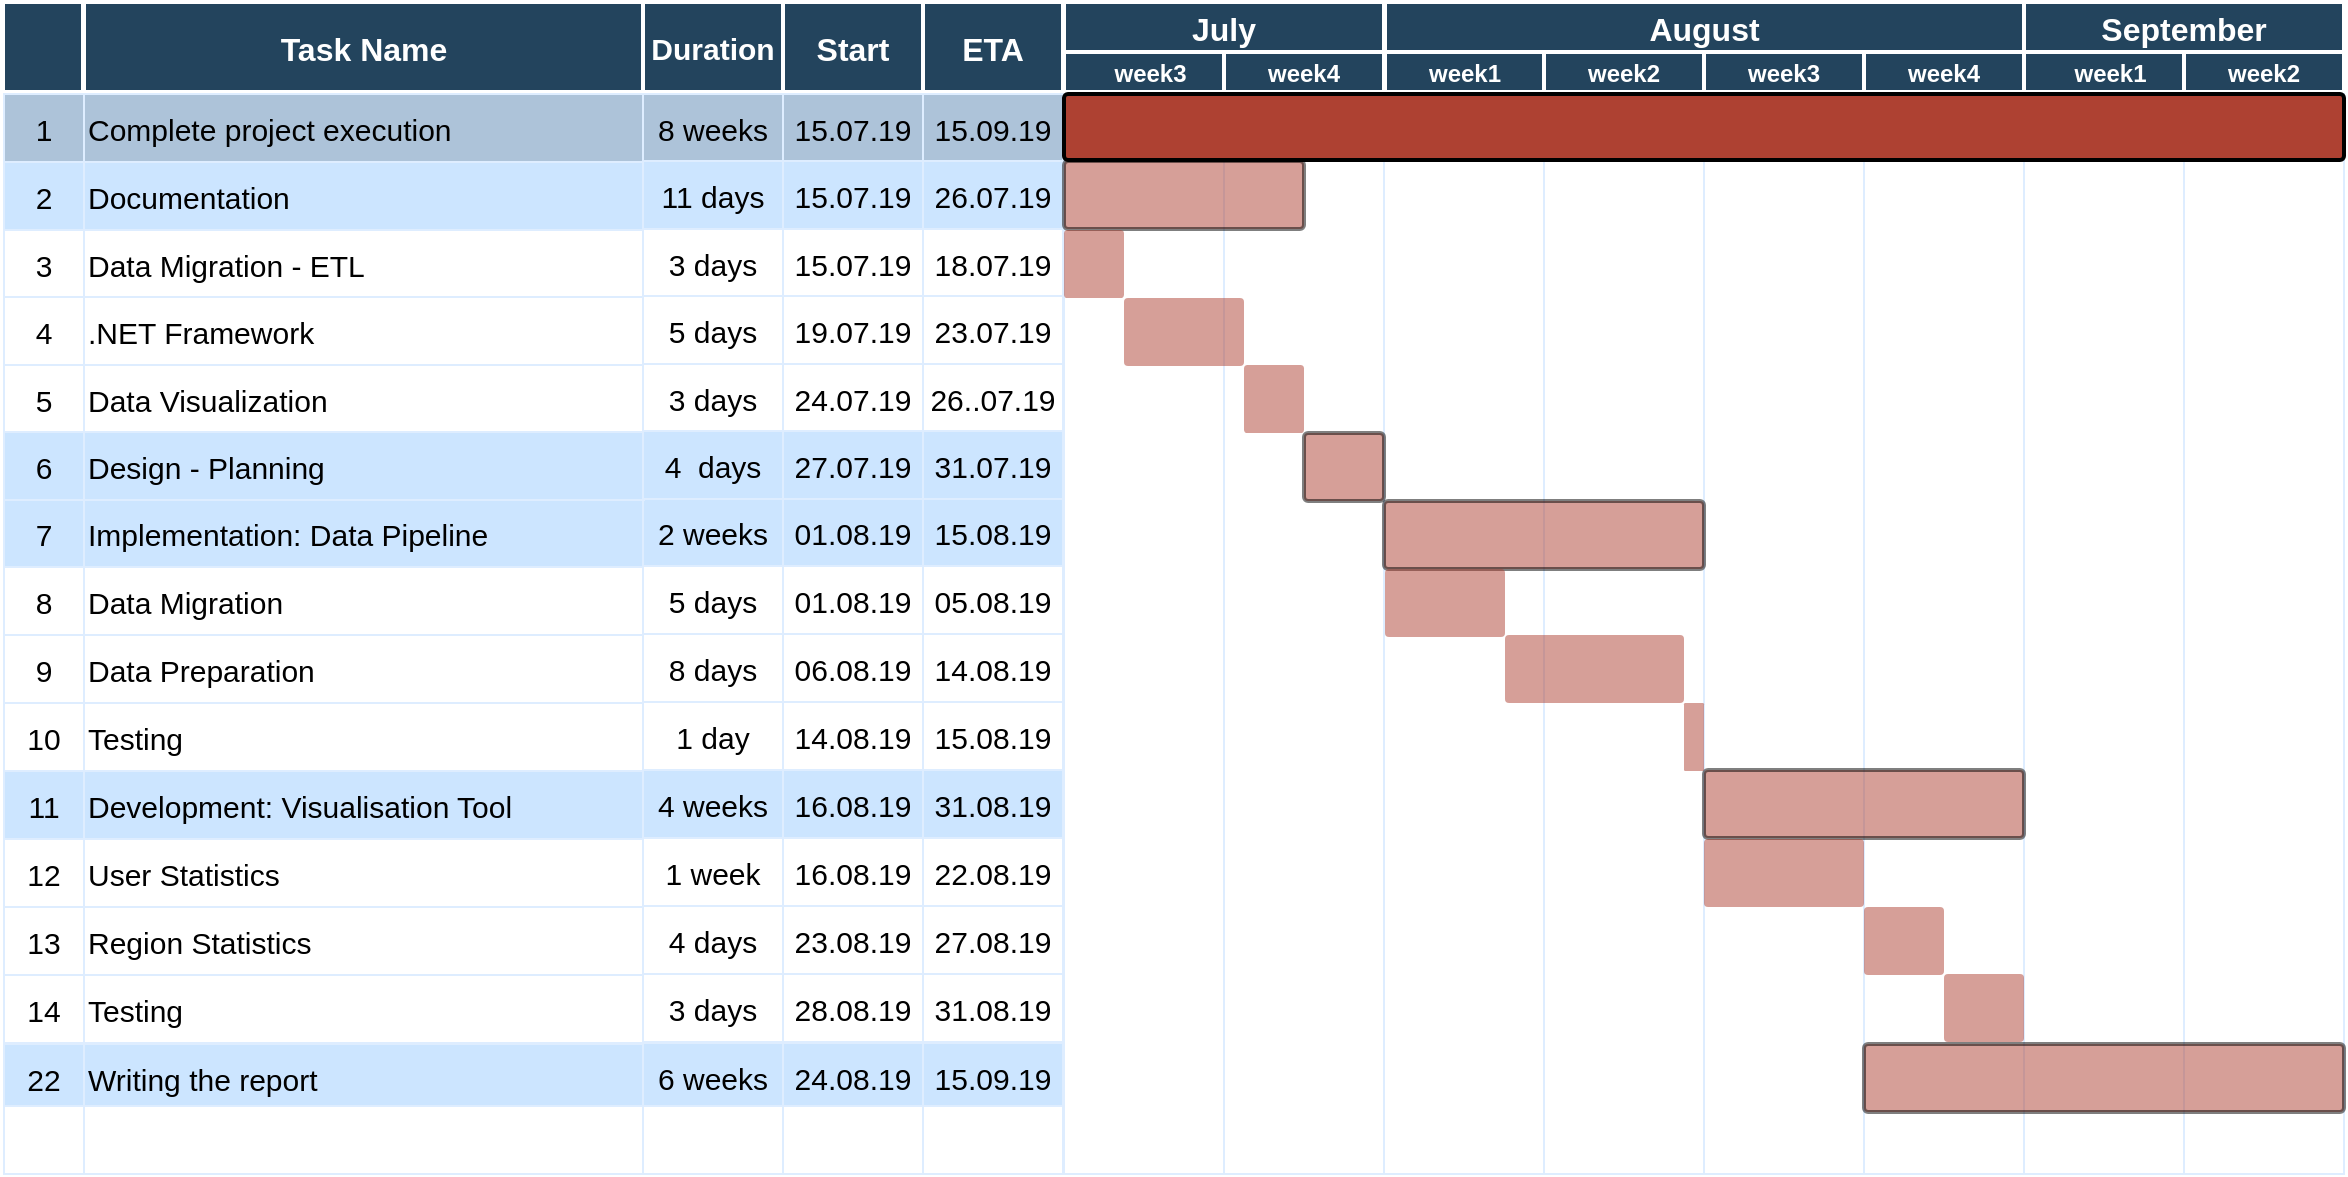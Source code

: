 <mxfile version="14.1.2" type="github">
  <diagram id="drVq_PaLE7wuNM3qGviF" name="Page-1">
    <mxGraphModel dx="1221" dy="645" grid="1" gridSize="10" guides="1" tooltips="1" connect="1" arrows="1" fold="1" page="1" pageScale="1" pageWidth="1100" pageHeight="850" math="0" shadow="0">
      <root>
        <mxCell id="0" />
        <mxCell id="1" parent="0" />
        <mxCell id="we7tyZnIPFZZJsoOy4wh-1" value="July" style="fillColor=#23445D;strokeColor=#FFFFFF;strokeWidth=2;fontColor=#FFFFFF;fontStyle=1;fontSize=16;" vertex="1" parent="1">
          <mxGeometry x="680" y="273" width="160" height="25" as="geometry" />
        </mxCell>
        <mxCell id="we7tyZnIPFZZJsoOy4wh-2" value="week3" style="fillColor=#23445D;strokeColor=#FFFFFF;strokeWidth=2;fontColor=#FFFFFF;fontStyle=1" vertex="1" parent="1">
          <mxGeometry x="680" y="298" width="86.5" height="20" as="geometry" />
        </mxCell>
        <mxCell id="we7tyZnIPFZZJsoOy4wh-3" value="week4" style="fillColor=#23445D;strokeColor=#FFFFFF;strokeWidth=2;fontColor=#FFFFFF;fontStyle=1" vertex="1" parent="1">
          <mxGeometry x="760.0" y="298" width="80" height="20" as="geometry" />
        </mxCell>
        <mxCell id="we7tyZnIPFZZJsoOy4wh-4" value="August" style="fillColor=#23445D;strokeColor=#FFFFFF;strokeWidth=2;fontColor=#FFFFFF;fontStyle=1;fontSize=16;" vertex="1" parent="1">
          <mxGeometry x="840.5" y="273" width="319.5" height="25" as="geometry" />
        </mxCell>
        <mxCell id="we7tyZnIPFZZJsoOy4wh-5" value="week1" style="fillColor=#23445D;strokeColor=#FFFFFF;strokeWidth=2;fontColor=#FFFFFF;fontStyle=1" vertex="1" parent="1">
          <mxGeometry x="840.5" y="298.0" width="80" height="20" as="geometry" />
        </mxCell>
        <mxCell id="we7tyZnIPFZZJsoOy4wh-6" value="week2" style="fillColor=#23445D;strokeColor=#FFFFFF;strokeWidth=2;fontColor=#FFFFFF;fontStyle=1" vertex="1" parent="1">
          <mxGeometry x="920.0" y="298.0" width="80" height="20" as="geometry" />
        </mxCell>
        <mxCell id="we7tyZnIPFZZJsoOy4wh-7" value="week3" style="fillColor=#23445D;strokeColor=#FFFFFF;strokeWidth=2;fontColor=#FFFFFF;fontStyle=1" vertex="1" parent="1">
          <mxGeometry x="1000.0" y="298.0" width="80" height="20" as="geometry" />
        </mxCell>
        <mxCell id="we7tyZnIPFZZJsoOy4wh-8" value="week4" style="fillColor=#23445D;strokeColor=#FFFFFF;strokeWidth=2;fontColor=#FFFFFF;fontStyle=1" vertex="1" parent="1">
          <mxGeometry x="1080" y="298" width="80" height="20" as="geometry" />
        </mxCell>
        <mxCell id="we7tyZnIPFZZJsoOy4wh-36" value="Task Name" style="fillColor=#23445D;strokeColor=#FFFFFF;strokeWidth=2;fontColor=#FFFFFF;fontStyle=1;fontSize=16;" vertex="1" parent="1">
          <mxGeometry x="190" y="273" width="280" height="45" as="geometry" />
        </mxCell>
        <mxCell id="we7tyZnIPFZZJsoOy4wh-37" value="" style="fillColor=#23445D;strokeColor=#FFFFFF;strokeWidth=2;fontColor=#FFFFFF;fontStyle=1" vertex="1" parent="1">
          <mxGeometry x="149.5" y="273" width="40" height="45" as="geometry" />
        </mxCell>
        <mxCell id="we7tyZnIPFZZJsoOy4wh-38" value="Duration" style="fillColor=#23445D;strokeColor=#FFFFFF;strokeWidth=2;fontColor=#FFFFFF;fontStyle=1;fontSize=15;" vertex="1" parent="1">
          <mxGeometry x="469.5" y="273" width="70" height="45" as="geometry" />
        </mxCell>
        <mxCell id="we7tyZnIPFZZJsoOy4wh-39" value="Start" style="fillColor=#23445D;strokeColor=#FFFFFF;strokeWidth=2;fontColor=#FFFFFF;fontStyle=1;fontSize=16;" vertex="1" parent="1">
          <mxGeometry x="539.5" y="273" width="70" height="45" as="geometry" />
        </mxCell>
        <mxCell id="we7tyZnIPFZZJsoOy4wh-40" value="ETA" style="fillColor=#23445D;strokeColor=#FFFFFF;strokeWidth=2;fontColor=#FFFFFF;fontStyle=1;fontSize=16;" vertex="1" parent="1">
          <mxGeometry x="609.5" y="273" width="70" height="45" as="geometry" />
        </mxCell>
        <mxCell id="we7tyZnIPFZZJsoOy4wh-41" value="1" style="strokeColor=#DEEDFF;fillColor=#ADC3D9;fontSize=15;fontFamily=Helvetica;" vertex="1" parent="1">
          <mxGeometry x="150" y="319" width="40" height="34" as="geometry" />
        </mxCell>
        <mxCell id="we7tyZnIPFZZJsoOy4wh-42" value="Complete project execution" style="align=left;strokeColor=#DEEDFF;fillColor=#ADC3D9;fontSize=15;fontFamily=Helvetica;" vertex="1" parent="1">
          <mxGeometry x="190" y="319" width="280" height="34" as="geometry" />
        </mxCell>
        <mxCell id="we7tyZnIPFZZJsoOy4wh-43" value="8 weeks" style="strokeColor=#DEEDFF;fillColor=#ADC3D9;fontSize=15;fontFamily=Helvetica;" vertex="1" parent="1">
          <mxGeometry x="469.5" y="319" width="70" height="34" as="geometry" />
        </mxCell>
        <mxCell id="we7tyZnIPFZZJsoOy4wh-44" value="15.07.19" style="strokeColor=#DEEDFF;fillColor=#ADC3D9;fontSize=15;fontFamily=Helvetica;" vertex="1" parent="1">
          <mxGeometry x="539.5" y="319" width="70" height="34" as="geometry" />
        </mxCell>
        <mxCell id="we7tyZnIPFZZJsoOy4wh-45" value="15.09.19" style="strokeColor=#DEEDFF;fillColor=#ADC3D9;fontSize=15;fontFamily=Helvetica;" vertex="1" parent="1">
          <mxGeometry x="609.5" y="319.0" width="70" height="34" as="geometry" />
        </mxCell>
        <mxCell id="we7tyZnIPFZZJsoOy4wh-46" value="2" style="strokeColor=#DEEDFF;fillColor=#CCE5FF;fontSize=15;fontFamily=Helvetica;" vertex="1" parent="1">
          <mxGeometry x="150.0" y="353" width="40" height="34" as="geometry" />
        </mxCell>
        <mxCell id="we7tyZnIPFZZJsoOy4wh-47" value="Documentation" style="align=left;strokeColor=#DEEDFF;fillColor=#CCE5FF;fontSize=15;fontFamily=Helvetica;" vertex="1" parent="1">
          <mxGeometry x="190.0" y="353" width="280" height="34" as="geometry" />
        </mxCell>
        <mxCell id="we7tyZnIPFZZJsoOy4wh-48" value="11 days" style="strokeColor=#DEEDFF;fillColor=#CCE5FF;fontSize=15;fontFamily=Helvetica;" vertex="1" parent="1">
          <mxGeometry x="469.5" y="352.5" width="70" height="34" as="geometry" />
        </mxCell>
        <mxCell id="we7tyZnIPFZZJsoOy4wh-49" value="15.07.19" style="strokeColor=#DEEDFF;fillColor=#CCE5FF;fontSize=15;fontFamily=Helvetica;" vertex="1" parent="1">
          <mxGeometry x="539.5" y="352.5" width="70" height="34" as="geometry" />
        </mxCell>
        <mxCell id="we7tyZnIPFZZJsoOy4wh-50" value="26.07.19" style="strokeColor=#DEEDFF;fillColor=#CCE5FF;fontSize=15;fontFamily=Helvetica;" vertex="1" parent="1">
          <mxGeometry x="609.5" y="352.5" width="70" height="34" as="geometry" />
        </mxCell>
        <mxCell id="we7tyZnIPFZZJsoOy4wh-51" value="3" style="strokeColor=#DEEDFF;fontSize=15;fontFamily=Helvetica;" vertex="1" parent="1">
          <mxGeometry x="150.0" y="387.0" width="40" height="34" as="geometry" />
        </mxCell>
        <mxCell id="we7tyZnIPFZZJsoOy4wh-52" value="Data Migration - ETL" style="align=left;strokeColor=#DEEDFF;fontSize=15;fontFamily=Helvetica;" vertex="1" parent="1">
          <mxGeometry x="190.0" y="387.0" width="280" height="34" as="geometry" />
        </mxCell>
        <mxCell id="we7tyZnIPFZZJsoOy4wh-53" value="3 days" style="strokeColor=#DEEDFF;fontSize=15;fontFamily=Helvetica;" vertex="1" parent="1">
          <mxGeometry x="469.5" y="386.5" width="70" height="34" as="geometry" />
        </mxCell>
        <mxCell id="we7tyZnIPFZZJsoOy4wh-54" value="15.07.19" style="strokeColor=#DEEDFF;fontSize=15;fontFamily=Helvetica;" vertex="1" parent="1">
          <mxGeometry x="539.5" y="386.5" width="70" height="34" as="geometry" />
        </mxCell>
        <mxCell id="we7tyZnIPFZZJsoOy4wh-55" value="18.07.19" style="strokeColor=#DEEDFF;fontSize=15;fontFamily=Helvetica;" vertex="1" parent="1">
          <mxGeometry x="609.5" y="386.5" width="70" height="34" as="geometry" />
        </mxCell>
        <mxCell id="we7tyZnIPFZZJsoOy4wh-56" value="4" style="strokeColor=#DEEDFF;fontSize=15;fontFamily=Helvetica;" vertex="1" parent="1">
          <mxGeometry x="150" y="420.5" width="40" height="34" as="geometry" />
        </mxCell>
        <mxCell id="we7tyZnIPFZZJsoOy4wh-57" value=".NET Framework" style="align=left;strokeColor=#DEEDFF;fontSize=15;fontFamily=Helvetica;" vertex="1" parent="1">
          <mxGeometry x="190" y="420.5" width="280" height="34" as="geometry" />
        </mxCell>
        <mxCell id="we7tyZnIPFZZJsoOy4wh-58" value="5 days" style="strokeColor=#DEEDFF;fontSize=15;fontFamily=Helvetica;" vertex="1" parent="1">
          <mxGeometry x="469.5" y="420" width="70" height="34" as="geometry" />
        </mxCell>
        <mxCell id="we7tyZnIPFZZJsoOy4wh-59" value="19.07.19" style="strokeColor=#DEEDFF;fontSize=15;fontFamily=Helvetica;" vertex="1" parent="1">
          <mxGeometry x="539.5" y="420" width="70" height="34" as="geometry" />
        </mxCell>
        <mxCell id="we7tyZnIPFZZJsoOy4wh-60" value="23.07.19" style="strokeColor=#DEEDFF;fontSize=15;fontFamily=Helvetica;" vertex="1" parent="1">
          <mxGeometry x="609.5" y="420.0" width="70" height="34" as="geometry" />
        </mxCell>
        <mxCell id="we7tyZnIPFZZJsoOy4wh-61" value="5" style="strokeColor=#DEEDFF;fontSize=15;fontFamily=Helvetica;" vertex="1" parent="1">
          <mxGeometry x="150.0" y="454.5" width="40" height="34" as="geometry" />
        </mxCell>
        <mxCell id="we7tyZnIPFZZJsoOy4wh-62" value="Data Visualization" style="align=left;strokeColor=#DEEDFF;fontSize=15;fontFamily=Helvetica;" vertex="1" parent="1">
          <mxGeometry x="190.0" y="454.5" width="280" height="34" as="geometry" />
        </mxCell>
        <mxCell id="we7tyZnIPFZZJsoOy4wh-63" value="3 days" style="strokeColor=#DEEDFF;fontSize=15;fontFamily=Helvetica;" vertex="1" parent="1">
          <mxGeometry x="469.5" y="454" width="70" height="34" as="geometry" />
        </mxCell>
        <mxCell id="we7tyZnIPFZZJsoOy4wh-64" value="24.07.19" style="strokeColor=#DEEDFF;fontSize=15;fontFamily=Helvetica;" vertex="1" parent="1">
          <mxGeometry x="539.5" y="454" width="70" height="34" as="geometry" />
        </mxCell>
        <mxCell id="we7tyZnIPFZZJsoOy4wh-65" value="26..07.19" style="strokeColor=#DEEDFF;fontSize=15;fontFamily=Helvetica;" vertex="1" parent="1">
          <mxGeometry x="609.5" y="454.0" width="70" height="34" as="geometry" />
        </mxCell>
        <mxCell id="we7tyZnIPFZZJsoOy4wh-66" value="7" style="strokeColor=#DEEDFF;fillColor=#CCE5FF;fontSize=15;fontFamily=Helvetica;" vertex="1" parent="1">
          <mxGeometry x="150.0" y="521.5" width="40" height="34" as="geometry" />
        </mxCell>
        <mxCell id="we7tyZnIPFZZJsoOy4wh-67" value="Implementation: Data Pipeline" style="align=left;strokeColor=#DEEDFF;fillColor=#CCE5FF;fontSize=15;fontFamily=Helvetica;" vertex="1" parent="1">
          <mxGeometry x="190.0" y="521.5" width="280" height="34" as="geometry" />
        </mxCell>
        <mxCell id="we7tyZnIPFZZJsoOy4wh-68" value="2 weeks" style="strokeColor=#DEEDFF;fillColor=#CCE5FF;fontSize=15;fontFamily=Helvetica;" vertex="1" parent="1">
          <mxGeometry x="469.5" y="521.0" width="70" height="34" as="geometry" />
        </mxCell>
        <mxCell id="we7tyZnIPFZZJsoOy4wh-69" value="01.08.19" style="strokeColor=#DEEDFF;fillColor=#CCE5FF;fontSize=15;fontFamily=Helvetica;" vertex="1" parent="1">
          <mxGeometry x="539.5" y="521.0" width="70" height="34" as="geometry" />
        </mxCell>
        <mxCell id="we7tyZnIPFZZJsoOy4wh-70" value="15.08.19" style="strokeColor=#DEEDFF;fillColor=#CCE5FF;fontSize=15;fontFamily=Helvetica;" vertex="1" parent="1">
          <mxGeometry x="609.5" y="521.0" width="70" height="34" as="geometry" />
        </mxCell>
        <mxCell id="we7tyZnIPFZZJsoOy4wh-71" value="8" style="strokeColor=#DEEDFF;fontSize=15;fontFamily=Helvetica;" vertex="1" parent="1">
          <mxGeometry x="150.0" y="555.5" width="40" height="34" as="geometry" />
        </mxCell>
        <mxCell id="we7tyZnIPFZZJsoOy4wh-72" value="Data Migration" style="align=left;strokeColor=#DEEDFF;fontSize=15;fontFamily=Helvetica;" vertex="1" parent="1">
          <mxGeometry x="190.0" y="555.5" width="280" height="34" as="geometry" />
        </mxCell>
        <mxCell id="we7tyZnIPFZZJsoOy4wh-73" value="5 days" style="strokeColor=#DEEDFF;fontSize=15;fontFamily=Helvetica;" vertex="1" parent="1">
          <mxGeometry x="469.5" y="555.0" width="70" height="34" as="geometry" />
        </mxCell>
        <mxCell id="we7tyZnIPFZZJsoOy4wh-74" value="01.08.19" style="strokeColor=#DEEDFF;fontSize=15;fontFamily=Helvetica;" vertex="1" parent="1">
          <mxGeometry x="539.5" y="555.0" width="70" height="34" as="geometry" />
        </mxCell>
        <mxCell id="we7tyZnIPFZZJsoOy4wh-75" value="05.08.19" style="strokeColor=#DEEDFF;fontSize=15;fontFamily=Helvetica;" vertex="1" parent="1">
          <mxGeometry x="609.5" y="555.0" width="70" height="34" as="geometry" />
        </mxCell>
        <mxCell id="we7tyZnIPFZZJsoOy4wh-76" value="9" style="strokeColor=#DEEDFF;fontSize=15;fontFamily=Helvetica;" vertex="1" parent="1">
          <mxGeometry x="150.0" y="589.5" width="40" height="34" as="geometry" />
        </mxCell>
        <mxCell id="we7tyZnIPFZZJsoOy4wh-77" value="Data Preparation" style="align=left;strokeColor=#DEEDFF;fontSize=15;fontFamily=Helvetica;" vertex="1" parent="1">
          <mxGeometry x="190.0" y="589.5" width="280" height="34" as="geometry" />
        </mxCell>
        <mxCell id="we7tyZnIPFZZJsoOy4wh-78" value="8 days" style="strokeColor=#DEEDFF;fontSize=15;fontFamily=Helvetica;" vertex="1" parent="1">
          <mxGeometry x="469.5" y="589.0" width="70" height="34" as="geometry" />
        </mxCell>
        <mxCell id="we7tyZnIPFZZJsoOy4wh-79" value="06.08.19" style="strokeColor=#DEEDFF;fontSize=15;fontFamily=Helvetica;" vertex="1" parent="1">
          <mxGeometry x="539.5" y="589.0" width="70" height="34" as="geometry" />
        </mxCell>
        <mxCell id="we7tyZnIPFZZJsoOy4wh-80" value="14.08.19" style="strokeColor=#DEEDFF;fontSize=15;fontFamily=Helvetica;" vertex="1" parent="1">
          <mxGeometry x="609.5" y="589.0" width="70" height="34" as="geometry" />
        </mxCell>
        <mxCell id="we7tyZnIPFZZJsoOy4wh-81" value="10" style="strokeColor=#DEEDFF;fontSize=15;fontFamily=Helvetica;" vertex="1" parent="1">
          <mxGeometry x="150.0" y="623.5" width="40" height="34" as="geometry" />
        </mxCell>
        <mxCell id="we7tyZnIPFZZJsoOy4wh-82" value="Testing" style="align=left;strokeColor=#DEEDFF;fontSize=15;fontFamily=Helvetica;" vertex="1" parent="1">
          <mxGeometry x="190.0" y="623.5" width="280" height="34" as="geometry" />
        </mxCell>
        <mxCell id="we7tyZnIPFZZJsoOy4wh-83" value="1 day" style="strokeColor=#DEEDFF;fontSize=15;fontFamily=Helvetica;" vertex="1" parent="1">
          <mxGeometry x="469.5" y="623.0" width="70" height="34" as="geometry" />
        </mxCell>
        <mxCell id="we7tyZnIPFZZJsoOy4wh-84" value="14.08.19" style="strokeColor=#DEEDFF;fontSize=15;fontFamily=Helvetica;" vertex="1" parent="1">
          <mxGeometry x="539.5" y="623.0" width="70" height="34" as="geometry" />
        </mxCell>
        <mxCell id="we7tyZnIPFZZJsoOy4wh-85" value="15.08.19" style="strokeColor=#DEEDFF;fontSize=15;fontFamily=Helvetica;" vertex="1" parent="1">
          <mxGeometry x="609.5" y="623.0" width="70" height="34" as="geometry" />
        </mxCell>
        <mxCell id="we7tyZnIPFZZJsoOy4wh-86" value="11" style="strokeColor=#DEEDFF;fillColor=#CCE5FF;fontSize=15;fontFamily=Helvetica;" vertex="1" parent="1">
          <mxGeometry x="150.0" y="657.5" width="40" height="34" as="geometry" />
        </mxCell>
        <mxCell id="we7tyZnIPFZZJsoOy4wh-87" value="Development: Visualisation Tool" style="align=left;strokeColor=#DEEDFF;fillColor=#CCE5FF;fontSize=15;fontFamily=Helvetica;" vertex="1" parent="1">
          <mxGeometry x="190.0" y="657.5" width="280" height="34" as="geometry" />
        </mxCell>
        <mxCell id="we7tyZnIPFZZJsoOy4wh-88" value="4 weeks" style="strokeColor=#DEEDFF;fillColor=#CCE5FF;fontSize=15;fontFamily=Helvetica;" vertex="1" parent="1">
          <mxGeometry x="469.5" y="657.0" width="70" height="34" as="geometry" />
        </mxCell>
        <mxCell id="we7tyZnIPFZZJsoOy4wh-89" value="16.08.19" style="strokeColor=#DEEDFF;fillColor=#CCE5FF;fontSize=15;fontFamily=Helvetica;" vertex="1" parent="1">
          <mxGeometry x="539.5" y="657.0" width="70" height="34" as="geometry" />
        </mxCell>
        <mxCell id="we7tyZnIPFZZJsoOy4wh-90" value="31.08.19" style="strokeColor=#DEEDFF;fillColor=#CCE5FF;fontSize=15;fontFamily=Helvetica;" vertex="1" parent="1">
          <mxGeometry x="609.5" y="657.0" width="70" height="34" as="geometry" />
        </mxCell>
        <mxCell id="we7tyZnIPFZZJsoOy4wh-91" value="12" style="strokeColor=#DEEDFF;fontSize=15;fontFamily=Helvetica;" vertex="1" parent="1">
          <mxGeometry x="150.0" y="691.5" width="40" height="34" as="geometry" />
        </mxCell>
        <mxCell id="we7tyZnIPFZZJsoOy4wh-92" value="User Statistics" style="align=left;strokeColor=#DEEDFF;fontSize=15;fontFamily=Helvetica;" vertex="1" parent="1">
          <mxGeometry x="190.0" y="691.5" width="280" height="34" as="geometry" />
        </mxCell>
        <mxCell id="we7tyZnIPFZZJsoOy4wh-93" value="1 week" style="strokeColor=#DEEDFF;fontSize=15;fontFamily=Helvetica;" vertex="1" parent="1">
          <mxGeometry x="469.5" y="691.0" width="70" height="34" as="geometry" />
        </mxCell>
        <mxCell id="we7tyZnIPFZZJsoOy4wh-94" value="16.08.19" style="strokeColor=#DEEDFF;fontSize=15;fontFamily=Helvetica;" vertex="1" parent="1">
          <mxGeometry x="539.5" y="691.0" width="70" height="34" as="geometry" />
        </mxCell>
        <mxCell id="we7tyZnIPFZZJsoOy4wh-95" value="22.08.19" style="strokeColor=#DEEDFF;fontSize=15;fontFamily=Helvetica;" vertex="1" parent="1">
          <mxGeometry x="609.5" y="691.0" width="70" height="34" as="geometry" />
        </mxCell>
        <mxCell id="we7tyZnIPFZZJsoOy4wh-96" value="13" style="strokeColor=#DEEDFF;fontSize=15;fontFamily=Helvetica;" vertex="1" parent="1">
          <mxGeometry x="150.0" y="725.5" width="40" height="34" as="geometry" />
        </mxCell>
        <mxCell id="we7tyZnIPFZZJsoOy4wh-97" value="Region Statistics" style="align=left;strokeColor=#DEEDFF;fontSize=15;fontFamily=Helvetica;" vertex="1" parent="1">
          <mxGeometry x="190.0" y="725.5" width="280" height="34" as="geometry" />
        </mxCell>
        <mxCell id="we7tyZnIPFZZJsoOy4wh-98" value="4 days" style="strokeColor=#DEEDFF;fontSize=15;fontFamily=Helvetica;" vertex="1" parent="1">
          <mxGeometry x="469.5" y="725.0" width="70" height="34" as="geometry" />
        </mxCell>
        <mxCell id="we7tyZnIPFZZJsoOy4wh-99" value="23.08.19" style="strokeColor=#DEEDFF;fontSize=15;fontFamily=Helvetica;" vertex="1" parent="1">
          <mxGeometry x="539.5" y="725.0" width="70" height="34" as="geometry" />
        </mxCell>
        <mxCell id="we7tyZnIPFZZJsoOy4wh-100" value="27.08.19" style="strokeColor=#DEEDFF;fontSize=15;fontFamily=Helvetica;" vertex="1" parent="1">
          <mxGeometry x="609.5" y="725.0" width="70" height="34" as="geometry" />
        </mxCell>
        <mxCell id="we7tyZnIPFZZJsoOy4wh-101" value="14" style="strokeColor=#DEEDFF;fontSize=15;fontFamily=Helvetica;" vertex="1" parent="1">
          <mxGeometry x="150.0" y="759.5" width="40" height="34" as="geometry" />
        </mxCell>
        <mxCell id="we7tyZnIPFZZJsoOy4wh-102" value="Testing" style="align=left;strokeColor=#DEEDFF;fontSize=15;fontFamily=Helvetica;" vertex="1" parent="1">
          <mxGeometry x="190.0" y="759.5" width="280" height="34" as="geometry" />
        </mxCell>
        <mxCell id="we7tyZnIPFZZJsoOy4wh-103" value="3 days" style="strokeColor=#DEEDFF;fontSize=15;fontFamily=Helvetica;" vertex="1" parent="1">
          <mxGeometry x="469.5" y="759.0" width="70" height="34" as="geometry" />
        </mxCell>
        <mxCell id="we7tyZnIPFZZJsoOy4wh-104" value="28.08.19" style="strokeColor=#DEEDFF;fontSize=15;fontFamily=Helvetica;" vertex="1" parent="1">
          <mxGeometry x="539.5" y="759.0" width="70" height="34" as="geometry" />
        </mxCell>
        <mxCell id="we7tyZnIPFZZJsoOy4wh-105" value="31.08.19" style="strokeColor=#DEEDFF;fontSize=15;fontFamily=Helvetica;" vertex="1" parent="1">
          <mxGeometry x="609.5" y="759.0" width="70" height="34" as="geometry" />
        </mxCell>
        <mxCell id="we7tyZnIPFZZJsoOy4wh-141" value="22" style="strokeColor=#DEEDFF;fillColor=#CCE5FF;fontSize=15;fontFamily=Helvetica;" vertex="1" parent="1">
          <mxGeometry x="150.0" y="794.0" width="40" height="34" as="geometry" />
        </mxCell>
        <mxCell id="we7tyZnIPFZZJsoOy4wh-142" value="Writing the report" style="align=left;strokeColor=#DEEDFF;fillColor=#CCE5FF;fontSize=15;fontFamily=Helvetica;" vertex="1" parent="1">
          <mxGeometry x="190.0" y="794.0" width="280" height="34" as="geometry" />
        </mxCell>
        <mxCell id="we7tyZnIPFZZJsoOy4wh-143" value="6 weeks" style="strokeColor=#DEEDFF;fillColor=#CCE5FF;fontSize=15;fontFamily=Helvetica;" vertex="1" parent="1">
          <mxGeometry x="469.5" y="793.5" width="70" height="34" as="geometry" />
        </mxCell>
        <mxCell id="we7tyZnIPFZZJsoOy4wh-144" value="24.08.19" style="strokeColor=#DEEDFF;fillColor=#CCE5FF;fontSize=15;fontFamily=Helvetica;" vertex="1" parent="1">
          <mxGeometry x="539.5" y="793.5" width="70" height="34" as="geometry" />
        </mxCell>
        <mxCell id="we7tyZnIPFZZJsoOy4wh-145" value="15.09.19" style="strokeColor=#DEEDFF;fillColor=#CCE5FF;fontSize=15;fontFamily=Helvetica;" vertex="1" parent="1">
          <mxGeometry x="609.5" y="793.5" width="70" height="34" as="geometry" />
        </mxCell>
        <mxCell id="we7tyZnIPFZZJsoOy4wh-146" value="" style="strokeColor=#DEEDFF;fontSize=15;fontFamily=Helvetica;" vertex="1" parent="1">
          <mxGeometry x="150.0" y="825.0" width="40" height="34" as="geometry" />
        </mxCell>
        <mxCell id="we7tyZnIPFZZJsoOy4wh-147" value="" style="align=left;strokeColor=#DEEDFF;fontSize=15;fontFamily=Helvetica;" vertex="1" parent="1">
          <mxGeometry x="190.0" y="825.0" width="280" height="34" as="geometry" />
        </mxCell>
        <mxCell id="we7tyZnIPFZZJsoOy4wh-148" value="" style="strokeColor=#DEEDFF;fontSize=15;fontFamily=Helvetica;" vertex="1" parent="1">
          <mxGeometry x="469.5" y="825" width="70" height="34" as="geometry" />
        </mxCell>
        <mxCell id="we7tyZnIPFZZJsoOy4wh-149" value="" style="strokeColor=#DEEDFF;fontSize=15;fontFamily=Helvetica;" vertex="1" parent="1">
          <mxGeometry x="539.5" y="825" width="70" height="34" as="geometry" />
        </mxCell>
        <mxCell id="we7tyZnIPFZZJsoOy4wh-150" value="" style="strokeColor=#DEEDFF;fontSize=15;fontFamily=Helvetica;" vertex="1" parent="1">
          <mxGeometry x="609.5" y="825" width="70" height="34" as="geometry" />
        </mxCell>
        <mxCell id="we7tyZnIPFZZJsoOy4wh-151" value="6" style="strokeColor=#DEEDFF;fillColor=#CCE5FF;fontSize=15;fontFamily=Helvetica;" vertex="1" parent="1">
          <mxGeometry x="150.0" y="488.0" width="40" height="34" as="geometry" />
        </mxCell>
        <mxCell id="we7tyZnIPFZZJsoOy4wh-152" value="Design - Planning" style="align=left;strokeColor=#DEEDFF;fillColor=#CCE5FF;fontSize=15;fontFamily=Helvetica;" vertex="1" parent="1">
          <mxGeometry x="190.0" y="488.0" width="280" height="34" as="geometry" />
        </mxCell>
        <mxCell id="we7tyZnIPFZZJsoOy4wh-153" value="4  days" style="strokeColor=#DEEDFF;fillColor=#CCE5FF;fontSize=15;fontFamily=Helvetica;" vertex="1" parent="1">
          <mxGeometry x="469.5" y="487.5" width="70" height="34" as="geometry" />
        </mxCell>
        <mxCell id="we7tyZnIPFZZJsoOy4wh-154" value="27.07.19" style="strokeColor=#DEEDFF;fillColor=#CCE5FF;fontSize=15;fontFamily=Helvetica;" vertex="1" parent="1">
          <mxGeometry x="539.5" y="487.5" width="70" height="34" as="geometry" />
        </mxCell>
        <mxCell id="we7tyZnIPFZZJsoOy4wh-155" value="31.07.19" style="strokeColor=#DEEDFF;fillColor=#CCE5FF;fontSize=15;fontFamily=Helvetica;" vertex="1" parent="1">
          <mxGeometry x="609.5" y="487.5" width="70" height="34" as="geometry" />
        </mxCell>
        <mxCell id="we7tyZnIPFZZJsoOy4wh-156" value="" style="strokeColor=#DEEDFF" vertex="1" parent="1">
          <mxGeometry x="680" y="319" width="80" height="540" as="geometry" />
        </mxCell>
        <mxCell id="we7tyZnIPFZZJsoOy4wh-157" value="" style="strokeColor=#DEEDFF" vertex="1" parent="1">
          <mxGeometry x="760.0" y="319" width="80" height="540" as="geometry" />
        </mxCell>
        <mxCell id="we7tyZnIPFZZJsoOy4wh-158" value="" style="strokeColor=#DEEDFF" vertex="1" parent="1">
          <mxGeometry x="840.0" y="319" width="80" height="540" as="geometry" />
        </mxCell>
        <mxCell id="we7tyZnIPFZZJsoOy4wh-159" value="" style="strokeColor=#DEEDFF" vertex="1" parent="1">
          <mxGeometry x="920.0" y="319" width="80" height="540" as="geometry" />
        </mxCell>
        <mxCell id="we7tyZnIPFZZJsoOy4wh-160" value="" style="strokeColor=#DEEDFF" vertex="1" parent="1">
          <mxGeometry x="1000.0" y="319" width="80" height="540" as="geometry" />
        </mxCell>
        <mxCell id="we7tyZnIPFZZJsoOy4wh-161" value="" style="strokeColor=#DEEDFF" vertex="1" parent="1">
          <mxGeometry x="1080" y="319" width="80" height="540" as="geometry" />
        </mxCell>
        <mxCell id="we7tyZnIPFZZJsoOy4wh-185" value="" style="shape=mxgraph.flowchart.process;fillColor=#AE4132;strokeColor=#000000;strokeWidth=2;opacity=50" vertex="1" parent="1">
          <mxGeometry x="680" y="352.5" width="120" height="34" as="geometry" />
        </mxCell>
        <mxCell id="we7tyZnIPFZZJsoOy4wh-186" value="" style="shape=mxgraph.flowchart.process;fillColor=#AE4132;strokeWidth=2;opacity=50;strokeColor=none;" vertex="1" parent="1">
          <mxGeometry x="680" y="387" width="30" height="34" as="geometry" />
        </mxCell>
        <mxCell id="we7tyZnIPFZZJsoOy4wh-187" value="" style="shape=mxgraph.flowchart.process;fillColor=#AE4132;strokeWidth=2;opacity=50;strokeColor=none;" vertex="1" parent="1">
          <mxGeometry x="710" y="421" width="60" height="34" as="geometry" />
        </mxCell>
        <mxCell id="we7tyZnIPFZZJsoOy4wh-210" value="" style="shape=mxgraph.flowchart.process;fillColor=#AE4132;strokeWidth=2;opacity=50;strokeColor=none;" vertex="1" parent="1">
          <mxGeometry x="770" y="454.5" width="30" height="34" as="geometry" />
        </mxCell>
        <mxCell id="we7tyZnIPFZZJsoOy4wh-211" value="" style="shape=mxgraph.flowchart.process;fillColor=#AE4132;strokeColor=#000000;strokeWidth=2;opacity=50" vertex="1" parent="1">
          <mxGeometry x="800" y="488.5" width="40" height="34" as="geometry" />
        </mxCell>
        <mxCell id="we7tyZnIPFZZJsoOy4wh-213" value="September" style="fillColor=#23445D;strokeColor=#FFFFFF;strokeWidth=2;fontColor=#FFFFFF;fontStyle=1;fontSize=16;" vertex="1" parent="1">
          <mxGeometry x="1160" y="273" width="160" height="25" as="geometry" />
        </mxCell>
        <mxCell id="we7tyZnIPFZZJsoOy4wh-214" value="week1" style="fillColor=#23445D;strokeColor=#FFFFFF;strokeWidth=2;fontColor=#FFFFFF;fontStyle=1" vertex="1" parent="1">
          <mxGeometry x="1160" y="298" width="86.5" height="20" as="geometry" />
        </mxCell>
        <mxCell id="we7tyZnIPFZZJsoOy4wh-215" value="week2" style="fillColor=#23445D;strokeColor=#FFFFFF;strokeWidth=2;fontColor=#FFFFFF;fontStyle=1" vertex="1" parent="1">
          <mxGeometry x="1240.0" y="298" width="80" height="20" as="geometry" />
        </mxCell>
        <mxCell id="we7tyZnIPFZZJsoOy4wh-216" value="" style="strokeColor=#DEEDFF" vertex="1" parent="1">
          <mxGeometry x="1160" y="319" width="80" height="540" as="geometry" />
        </mxCell>
        <mxCell id="we7tyZnIPFZZJsoOy4wh-217" value="" style="strokeColor=#DEEDFF" vertex="1" parent="1">
          <mxGeometry x="1240.0" y="319" width="80" height="540" as="geometry" />
        </mxCell>
        <mxCell id="we7tyZnIPFZZJsoOy4wh-184" value="" style="shape=mxgraph.flowchart.process;fillColor=#AE4132;strokeColor=#000000;strokeWidth=2;opacity=100" vertex="1" parent="1">
          <mxGeometry x="680" y="319" width="640" height="33" as="geometry" />
        </mxCell>
        <mxCell id="we7tyZnIPFZZJsoOy4wh-212" value="" style="shape=mxgraph.flowchart.process;fillColor=#AE4132;strokeColor=#000000;strokeWidth=2;opacity=50" vertex="1" parent="1">
          <mxGeometry x="1080" y="794" width="240" height="34" as="geometry" />
        </mxCell>
        <mxCell id="we7tyZnIPFZZJsoOy4wh-223" value="" style="shape=mxgraph.flowchart.process;fillColor=#AE4132;strokeColor=#000000;strokeWidth=2;opacity=50" vertex="1" parent="1">
          <mxGeometry x="840" y="522.5" width="160" height="34" as="geometry" />
        </mxCell>
        <mxCell id="we7tyZnIPFZZJsoOy4wh-224" value="" style="shape=mxgraph.flowchart.process;fillColor=#AE4132;strokeColor=#000000;strokeWidth=2;opacity=50" vertex="1" parent="1">
          <mxGeometry x="1000" y="657" width="160" height="34" as="geometry" />
        </mxCell>
        <mxCell id="we7tyZnIPFZZJsoOy4wh-226" value="" style="shape=mxgraph.flowchart.process;fillColor=#AE4132;strokeWidth=2;opacity=50;strokeColor=none;" vertex="1" parent="1">
          <mxGeometry x="840.5" y="556.5" width="60" height="34" as="geometry" />
        </mxCell>
        <mxCell id="we7tyZnIPFZZJsoOy4wh-227" value="" style="shape=mxgraph.flowchart.process;fillColor=#AE4132;strokeWidth=2;opacity=50;strokeColor=none;" vertex="1" parent="1">
          <mxGeometry x="900.5" y="589.5" width="89.5" height="34" as="geometry" />
        </mxCell>
        <mxCell id="we7tyZnIPFZZJsoOy4wh-228" value="" style="shape=mxgraph.flowchart.process;fillColor=#AE4132;strokeWidth=2;opacity=50;strokeColor=none;" vertex="1" parent="1">
          <mxGeometry x="990" y="623.5" width="10" height="34" as="geometry" />
        </mxCell>
        <mxCell id="we7tyZnIPFZZJsoOy4wh-229" value="" style="shape=mxgraph.flowchart.process;fillColor=#AE4132;strokeWidth=2;opacity=50;strokeColor=none;" vertex="1" parent="1">
          <mxGeometry x="1000" y="691.5" width="80" height="34" as="geometry" />
        </mxCell>
        <mxCell id="we7tyZnIPFZZJsoOy4wh-230" value="" style="shape=mxgraph.flowchart.process;fillColor=#AE4132;strokeWidth=2;opacity=50;strokeColor=none;" vertex="1" parent="1">
          <mxGeometry x="1080" y="725.5" width="40" height="34" as="geometry" />
        </mxCell>
        <mxCell id="we7tyZnIPFZZJsoOy4wh-231" value="" style="shape=mxgraph.flowchart.process;fillColor=#AE4132;strokeWidth=2;opacity=50;strokeColor=none;" vertex="1" parent="1">
          <mxGeometry x="1120" y="759" width="40" height="34" as="geometry" />
        </mxCell>
      </root>
    </mxGraphModel>
  </diagram>
</mxfile>
